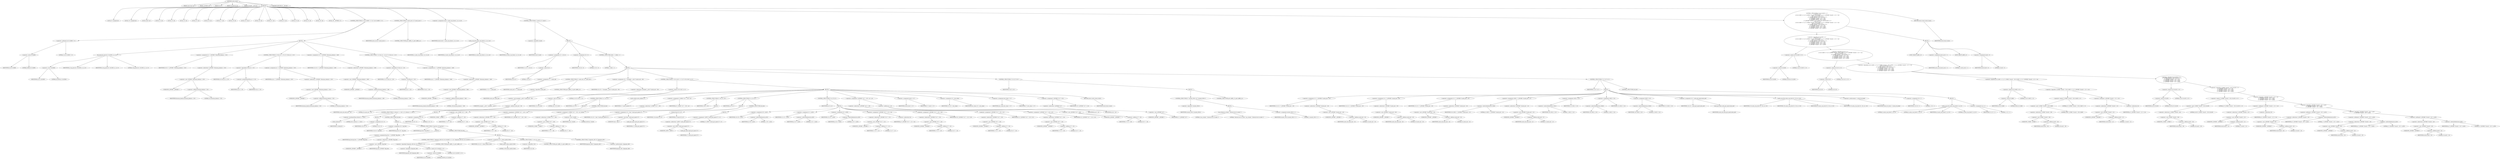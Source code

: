 digraph cache_insert {  
"1000119" [label = "(METHOD,cache_insert)" ]
"1000120" [label = "(PARAM,const char *a1)" ]
"1000121" [label = "(PARAM,_DWORD *a2)" ]
"1000122" [label = "(PARAM,int a3)" ]
"1000123" [label = "(PARAM,unsigned int a4)" ]
"1000124" [label = "(PARAM,unsigned __int16 a5)" ]
"1000125" [label = "(BLOCK,,)" ]
"1000126" [label = "(LOCAL,v9: unsigned int)" ]
"1000127" [label = "(LOCAL,v10: unsigned int)" ]
"1000128" [label = "(LOCAL,result: int)" ]
"1000129" [label = "(LOCAL,v12: int)" ]
"1000130" [label = "(LOCAL,v13: int)" ]
"1000131" [label = "(LOCAL,v14: int)" ]
"1000132" [label = "(LOCAL,v15: int)" ]
"1000133" [label = "(LOCAL,v16: int)" ]
"1000134" [label = "(LOCAL,v17: int)" ]
"1000135" [label = "(LOCAL,v18: int)" ]
"1000136" [label = "(LOCAL,v19: char *)" ]
"1000137" [label = "(LOCAL,v20: int)" ]
"1000138" [label = "(LOCAL,v21: int)" ]
"1000139" [label = "(LOCAL,v22: int)" ]
"1000140" [label = "(LOCAL,v23: int)" ]
"1000141" [label = "(LOCAL,v24: int)" ]
"1000142" [label = "(LOCAL,v25: int)" ]
"1000143" [label = "(LOCAL,v26: _DWORD [ 4 ])" ]
"1000144" [label = "(CONTROL_STRUCTURE,if ( (a5 & 0x980) != 0 ),if ( (a5 & 0x980) != 0 ))" ]
"1000145" [label = "(<operator>.notEquals,(a5 & 0x980) != 0)" ]
"1000146" [label = "(<operator>.and,a5 & 0x980)" ]
"1000147" [label = "(IDENTIFIER,a5,a5 & 0x980)" ]
"1000148" [label = "(LITERAL,0x980,a5 & 0x980)" ]
"1000149" [label = "(LITERAL,0,(a5 & 0x980) != 0)" ]
"1000150" [label = "(BLOCK,,)" ]
"1000151" [label = "(log_query,log_query(a5 | 0x10000, a1, a2, 0))" ]
"1000152" [label = "(<operator>.or,a5 | 0x10000)" ]
"1000153" [label = "(IDENTIFIER,a5,a5 | 0x10000)" ]
"1000154" [label = "(LITERAL,0x10000,a5 | 0x10000)" ]
"1000155" [label = "(IDENTIFIER,a1,log_query(a5 | 0x10000, a1, a2, 0))" ]
"1000156" [label = "(IDENTIFIER,a2,log_query(a5 | 0x10000, a1, a2, 0))" ]
"1000157" [label = "(LITERAL,0,log_query(a5 | 0x10000, a1, a2, 0))" ]
"1000158" [label = "(<operator>.assignment,v9 = *(_DWORD *)(dnsmasq_daemon + 252))" ]
"1000159" [label = "(IDENTIFIER,v9,v9 = *(_DWORD *)(dnsmasq_daemon + 252))" ]
"1000160" [label = "(<operator>.indirection,*(_DWORD *)(dnsmasq_daemon + 252))" ]
"1000161" [label = "(<operator>.cast,(_DWORD *)(dnsmasq_daemon + 252))" ]
"1000162" [label = "(UNKNOWN,_DWORD *,_DWORD *)" ]
"1000163" [label = "(<operator>.addition,dnsmasq_daemon + 252)" ]
"1000164" [label = "(IDENTIFIER,dnsmasq_daemon,dnsmasq_daemon + 252)" ]
"1000165" [label = "(LITERAL,252,dnsmasq_daemon + 252)" ]
"1000166" [label = "(CONTROL_STRUCTURE,if ( v9 && a4 >= v9 ),if ( v9 && a4 >= v9 ))" ]
"1000167" [label = "(<operator>.logicalAnd,v9 && a4 >= v9)" ]
"1000168" [label = "(IDENTIFIER,v9,v9 && a4 >= v9)" ]
"1000169" [label = "(<operator>.greaterEqualsThan,a4 >= v9)" ]
"1000170" [label = "(IDENTIFIER,a4,a4 >= v9)" ]
"1000171" [label = "(IDENTIFIER,v9,a4 >= v9)" ]
"1000172" [label = "(<operator>.assignment,a4 = *(_DWORD *)(dnsmasq_daemon + 252))" ]
"1000173" [label = "(IDENTIFIER,a4,a4 = *(_DWORD *)(dnsmasq_daemon + 252))" ]
"1000174" [label = "(<operator>.indirection,*(_DWORD *)(dnsmasq_daemon + 252))" ]
"1000175" [label = "(<operator>.cast,(_DWORD *)(dnsmasq_daemon + 252))" ]
"1000176" [label = "(UNKNOWN,_DWORD *,_DWORD *)" ]
"1000177" [label = "(<operator>.addition,dnsmasq_daemon + 252)" ]
"1000178" [label = "(IDENTIFIER,dnsmasq_daemon,dnsmasq_daemon + 252)" ]
"1000179" [label = "(LITERAL,252,dnsmasq_daemon + 252)" ]
"1000180" [label = "(<operator>.assignment,v10 = *(_DWORD *)(dnsmasq_daemon + 248))" ]
"1000181" [label = "(IDENTIFIER,v10,v10 = *(_DWORD *)(dnsmasq_daemon + 248))" ]
"1000182" [label = "(<operator>.indirection,*(_DWORD *)(dnsmasq_daemon + 248))" ]
"1000183" [label = "(<operator>.cast,(_DWORD *)(dnsmasq_daemon + 248))" ]
"1000184" [label = "(UNKNOWN,_DWORD *,_DWORD *)" ]
"1000185" [label = "(<operator>.addition,dnsmasq_daemon + 248)" ]
"1000186" [label = "(IDENTIFIER,dnsmasq_daemon,dnsmasq_daemon + 248)" ]
"1000187" [label = "(LITERAL,248,dnsmasq_daemon + 248)" ]
"1000188" [label = "(CONTROL_STRUCTURE,if ( v10 && a4 < v10 ),if ( v10 && a4 < v10 ))" ]
"1000189" [label = "(<operator>.logicalAnd,v10 && a4 < v10)" ]
"1000190" [label = "(IDENTIFIER,v10,v10 && a4 < v10)" ]
"1000191" [label = "(<operator>.lessThan,a4 < v10)" ]
"1000192" [label = "(IDENTIFIER,a4,a4 < v10)" ]
"1000193" [label = "(IDENTIFIER,v10,a4 < v10)" ]
"1000194" [label = "(<operator>.assignment,a4 = *(_DWORD *)(dnsmasq_daemon + 248))" ]
"1000195" [label = "(IDENTIFIER,a4,a4 = *(_DWORD *)(dnsmasq_daemon + 248))" ]
"1000196" [label = "(<operator>.indirection,*(_DWORD *)(dnsmasq_daemon + 248))" ]
"1000197" [label = "(<operator>.cast,(_DWORD *)(dnsmasq_daemon + 248))" ]
"1000198" [label = "(UNKNOWN,_DWORD *,_DWORD *)" ]
"1000199" [label = "(<operator>.addition,dnsmasq_daemon + 248)" ]
"1000200" [label = "(IDENTIFIER,dnsmasq_daemon,dnsmasq_daemon + 248)" ]
"1000201" [label = "(LITERAL,248,dnsmasq_daemon + 248)" ]
"1000202" [label = "(CONTROL_STRUCTURE,if ( insert_error ),if ( insert_error ))" ]
"1000203" [label = "(IDENTIFIER,insert_error,if ( insert_error ))" ]
"1000204" [label = "(CONTROL_STRUCTURE,goto LABEL_51;,goto LABEL_51;)" ]
"1000205" [label = "(<operator>.assignment,result = cache_scan_free(a1, a2, a3, a5))" ]
"1000206" [label = "(IDENTIFIER,result,result = cache_scan_free(a1, a2, a3, a5))" ]
"1000207" [label = "(cache_scan_free,cache_scan_free(a1, a2, a3, a5))" ]
"1000208" [label = "(IDENTIFIER,a1,cache_scan_free(a1, a2, a3, a5))" ]
"1000209" [label = "(IDENTIFIER,a2,cache_scan_free(a1, a2, a3, a5))" ]
"1000210" [label = "(IDENTIFIER,a3,cache_scan_free(a1, a2, a3, a5))" ]
"1000211" [label = "(IDENTIFIER,a5,cache_scan_free(a1, a2, a3, a5))" ]
"1000212" [label = "(CONTROL_STRUCTURE,if ( !result ),if ( !result ))" ]
"1000213" [label = "(<operator>.logicalNot,!result)" ]
"1000214" [label = "(IDENTIFIER,result,!result)" ]
"1000215" [label = "(BLOCK,,)" ]
"1000216" [label = "(<operator>.assignment,v12 = a5 & 4)" ]
"1000217" [label = "(IDENTIFIER,v12,v12 = a5 & 4)" ]
"1000218" [label = "(<operator>.and,a5 & 4)" ]
"1000219" [label = "(IDENTIFIER,a5,a5 & 4)" ]
"1000220" [label = "(LITERAL,4,a5 & 4)" ]
"1000221" [label = "(<operator>.assignment,v24 = 0)" ]
"1000222" [label = "(IDENTIFIER,v24,v24 = 0)" ]
"1000223" [label = "(LITERAL,0,v24 = 0)" ]
"1000224" [label = "(CONTROL_STRUCTURE,while ( 1 ),while ( 1 ))" ]
"1000225" [label = "(LITERAL,1,while ( 1 ))" ]
"1000226" [label = "(BLOCK,,)" ]
"1000227" [label = "(<operator>.assignment,v17 = cache_tail)" ]
"1000228" [label = "(IDENTIFIER,v17,v17 = cache_tail)" ]
"1000229" [label = "(IDENTIFIER,cache_tail,v17 = cache_tail)" ]
"1000230" [label = "(CONTROL_STRUCTURE,if ( !cache_tail ),if ( !cache_tail ))" ]
"1000231" [label = "(<operator>.logicalNot,!cache_tail)" ]
"1000232" [label = "(IDENTIFIER,cache_tail,!cache_tail)" ]
"1000233" [label = "(CONTROL_STRUCTURE,goto LABEL_22;,goto LABEL_22;)" ]
"1000234" [label = "(<operator>.assignment,v25 = *(unsigned __int16 *)(cache_tail + 36))" ]
"1000235" [label = "(IDENTIFIER,v25,v25 = *(unsigned __int16 *)(cache_tail + 36))" ]
"1000236" [label = "(<operator>.indirection,*(unsigned __int16 *)(cache_tail + 36))" ]
"1000237" [label = "(<operator>.cast,(unsigned __int16 *)(cache_tail + 36))" ]
"1000238" [label = "(UNKNOWN,unsigned __int16 *,unsigned __int16 *)" ]
"1000239" [label = "(<operator>.addition,cache_tail + 36)" ]
"1000240" [label = "(IDENTIFIER,cache_tail,cache_tail + 36)" ]
"1000241" [label = "(LITERAL,36,cache_tail + 36)" ]
"1000242" [label = "(CONTROL_STRUCTURE,if ( (v25 & 0xC) == 0 ),if ( (v25 & 0xC) == 0 ))" ]
"1000243" [label = "(<operator>.equals,(v25 & 0xC) == 0)" ]
"1000244" [label = "(<operator>.and,v25 & 0xC)" ]
"1000245" [label = "(IDENTIFIER,v25,v25 & 0xC)" ]
"1000246" [label = "(LITERAL,0xC,v25 & 0xC)" ]
"1000247" [label = "(LITERAL,0,(v25 & 0xC) == 0)" ]
"1000248" [label = "(BLOCK,,)" ]
"1000249" [label = "(CONTROL_STRUCTURE,if ( a1 ),if ( a1 ))" ]
"1000250" [label = "(IDENTIFIER,a1,if ( a1 ))" ]
"1000251" [label = "(BLOCK,,)" ]
"1000252" [label = "(CONTROL_STRUCTURE,if ( strlen(a1) <= 0x31 ),if ( strlen(a1) <= 0x31 ))" ]
"1000253" [label = "(<operator>.lessEqualsThan,strlen(a1) <= 0x31)" ]
"1000254" [label = "(strlen,strlen(a1))" ]
"1000255" [label = "(IDENTIFIER,a1,strlen(a1))" ]
"1000256" [label = "(LITERAL,0x31,strlen(a1) <= 0x31)" ]
"1000257" [label = "(BLOCK,,)" ]
"1000258" [label = "(<operator>.assignment,v18 = 0)" ]
"1000259" [label = "(IDENTIFIER,v18,v18 = 0)" ]
"1000260" [label = "(LITERAL,0,v18 = 0)" ]
"1000261" [label = "(CONTROL_STRUCTURE,else,else)" ]
"1000262" [label = "(BLOCK,,)" ]
"1000263" [label = "(<operator>.assignment,v18 = big_free)" ]
"1000264" [label = "(IDENTIFIER,v18,v18 = big_free)" ]
"1000265" [label = "(IDENTIFIER,big_free,v18 = big_free)" ]
"1000266" [label = "(CONTROL_STRUCTURE,if ( big_free ),if ( big_free ))" ]
"1000267" [label = "(IDENTIFIER,big_free,if ( big_free ))" ]
"1000268" [label = "(BLOCK,,)" ]
"1000269" [label = "(<operator>.assignment,big_free = *(_DWORD *)big_free)" ]
"1000270" [label = "(IDENTIFIER,big_free,big_free = *(_DWORD *)big_free)" ]
"1000271" [label = "(<operator>.indirection,*(_DWORD *)big_free)" ]
"1000272" [label = "(<operator>.cast,(_DWORD *)big_free)" ]
"1000273" [label = "(UNKNOWN,_DWORD *,_DWORD *)" ]
"1000274" [label = "(IDENTIFIER,big_free,(_DWORD *)big_free)" ]
"1000275" [label = "(CONTROL_STRUCTURE,else,else)" ]
"1000276" [label = "(BLOCK,,)" ]
"1000277" [label = "(CONTROL_STRUCTURE,if ( !bignames_left && (a5 & 0x5000) == 0 ),if ( !bignames_left && (a5 & 0x5000) == 0 ))" ]
"1000278" [label = "(<operator>.logicalAnd,!bignames_left && (a5 & 0x5000) == 0)" ]
"1000279" [label = "(<operator>.logicalNot,!bignames_left)" ]
"1000280" [label = "(IDENTIFIER,bignames_left,!bignames_left)" ]
"1000281" [label = "(<operator>.equals,(a5 & 0x5000) == 0)" ]
"1000282" [label = "(<operator>.and,a5 & 0x5000)" ]
"1000283" [label = "(IDENTIFIER,a5,a5 & 0x5000)" ]
"1000284" [label = "(LITERAL,0x5000,a5 & 0x5000)" ]
"1000285" [label = "(LITERAL,0,(a5 & 0x5000) == 0)" ]
"1000286" [label = "(CONTROL_STRUCTURE,goto LABEL_22;,goto LABEL_22;)" ]
"1000287" [label = "(<operator>.assignment,v18 = whine_malloc(1028))" ]
"1000288" [label = "(IDENTIFIER,v18,v18 = whine_malloc(1028))" ]
"1000289" [label = "(whine_malloc,whine_malloc(1028))" ]
"1000290" [label = "(LITERAL,1028,whine_malloc(1028))" ]
"1000291" [label = "(CONTROL_STRUCTURE,if ( !v18 ),if ( !v18 ))" ]
"1000292" [label = "(<operator>.logicalNot,!v18)" ]
"1000293" [label = "(IDENTIFIER,v18,!v18)" ]
"1000294" [label = "(CONTROL_STRUCTURE,goto LABEL_22;,goto LABEL_22;)" ]
"1000295" [label = "(CONTROL_STRUCTURE,if ( bignames_left ),if ( bignames_left ))" ]
"1000296" [label = "(IDENTIFIER,bignames_left,if ( bignames_left ))" ]
"1000297" [label = "(<operator>.preDecrement,--bignames_left)" ]
"1000298" [label = "(IDENTIFIER,bignames_left,--bignames_left)" ]
"1000299" [label = "(CONTROL_STRUCTURE,else,else)" ]
"1000300" [label = "(BLOCK,,)" ]
"1000301" [label = "(<operator>.assignment,v18 = 0)" ]
"1000302" [label = "(IDENTIFIER,v18,v18 = 0)" ]
"1000303" [label = "(LITERAL,0,v18 = 0)" ]
"1000304" [label = "(cache_unlink,cache_unlink(v17))" ]
"1000305" [label = "(IDENTIFIER,v17,cache_unlink(v17))" ]
"1000306" [label = "(<operator>.assignment,*(_WORD *)(v17 + 36) = a5)" ]
"1000307" [label = "(<operator>.indirection,*(_WORD *)(v17 + 36))" ]
"1000308" [label = "(<operator>.cast,(_WORD *)(v17 + 36))" ]
"1000309" [label = "(UNKNOWN,_WORD *,_WORD *)" ]
"1000310" [label = "(<operator>.addition,v17 + 36)" ]
"1000311" [label = "(IDENTIFIER,v17,v17 + 36)" ]
"1000312" [label = "(LITERAL,36,v17 + 36)" ]
"1000313" [label = "(IDENTIFIER,a5,*(_WORD *)(v17 + 36) = a5)" ]
"1000314" [label = "(CONTROL_STRUCTURE,if ( v18 ),if ( v18 ))" ]
"1000315" [label = "(IDENTIFIER,v18,if ( v18 ))" ]
"1000316" [label = "(BLOCK,,)" ]
"1000317" [label = "(<operator>.assignment,*(_DWORD *)(v17 + 40) = v18)" ]
"1000318" [label = "(<operator>.indirection,*(_DWORD *)(v17 + 40))" ]
"1000319" [label = "(<operator>.cast,(_DWORD *)(v17 + 40))" ]
"1000320" [label = "(UNKNOWN,_DWORD *,_DWORD *)" ]
"1000321" [label = "(<operator>.addition,v17 + 40)" ]
"1000322" [label = "(IDENTIFIER,v17,v17 + 40)" ]
"1000323" [label = "(LITERAL,40,v17 + 40)" ]
"1000324" [label = "(IDENTIFIER,v18,*(_DWORD *)(v17 + 40) = v18)" ]
"1000325" [label = "(<operator>.assignment,*(_WORD *)(v17 + 36) = a5 | 0x200)" ]
"1000326" [label = "(<operator>.indirection,*(_WORD *)(v17 + 36))" ]
"1000327" [label = "(<operator>.cast,(_WORD *)(v17 + 36))" ]
"1000328" [label = "(UNKNOWN,_WORD *,_WORD *)" ]
"1000329" [label = "(<operator>.addition,v17 + 36)" ]
"1000330" [label = "(IDENTIFIER,v17,v17 + 36)" ]
"1000331" [label = "(LITERAL,36,v17 + 36)" ]
"1000332" [label = "(<operator>.or,a5 | 0x200)" ]
"1000333" [label = "(IDENTIFIER,a5,a5 | 0x200)" ]
"1000334" [label = "(LITERAL,0x200,a5 | 0x200)" ]
"1000335" [label = "(CONTROL_STRUCTURE,if ( a1 ),if ( a1 ))" ]
"1000336" [label = "(IDENTIFIER,a1,if ( a1 ))" ]
"1000337" [label = "(BLOCK,,)" ]
"1000338" [label = "(<operator>.assignment,v19 = (char *)cache_get_name(v17))" ]
"1000339" [label = "(IDENTIFIER,v19,v19 = (char *)cache_get_name(v17))" ]
"1000340" [label = "(<operator>.cast,(char *)cache_get_name(v17))" ]
"1000341" [label = "(UNKNOWN,char *,char *)" ]
"1000342" [label = "(cache_get_name,cache_get_name(v17))" ]
"1000343" [label = "(IDENTIFIER,v17,cache_get_name(v17))" ]
"1000344" [label = "(strcpy,strcpy(v19, a1))" ]
"1000345" [label = "(IDENTIFIER,v19,strcpy(v19, a1))" ]
"1000346" [label = "(IDENTIFIER,a1,strcpy(v19, a1))" ]
"1000347" [label = "(CONTROL_STRUCTURE,else,else)" ]
"1000348" [label = "(BLOCK,,)" ]
"1000349" [label = "(<operator>.assignment,*(_BYTE *)cache_get_name(v17) = 0)" ]
"1000350" [label = "(<operator>.indirection,*(_BYTE *)cache_get_name(v17))" ]
"1000351" [label = "(<operator>.cast,(_BYTE *)cache_get_name(v17))" ]
"1000352" [label = "(UNKNOWN,_BYTE *,_BYTE *)" ]
"1000353" [label = "(cache_get_name,cache_get_name(v17))" ]
"1000354" [label = "(IDENTIFIER,v17,cache_get_name(v17))" ]
"1000355" [label = "(LITERAL,0,*(_BYTE *)cache_get_name(v17) = 0)" ]
"1000356" [label = "(CONTROL_STRUCTURE,if ( a2 ),if ( a2 ))" ]
"1000357" [label = "(IDENTIFIER,a2,if ( a2 ))" ]
"1000358" [label = "(BLOCK,,)" ]
"1000359" [label = "(<operator>.assignment,v20 = a2[1])" ]
"1000360" [label = "(IDENTIFIER,v20,v20 = a2[1])" ]
"1000361" [label = "(<operator>.indirectIndexAccess,a2[1])" ]
"1000362" [label = "(IDENTIFIER,a2,v20 = a2[1])" ]
"1000363" [label = "(LITERAL,1,v20 = a2[1])" ]
"1000364" [label = "(<operator>.assignment,v21 = a2[2])" ]
"1000365" [label = "(IDENTIFIER,v21,v21 = a2[2])" ]
"1000366" [label = "(<operator>.indirectIndexAccess,a2[2])" ]
"1000367" [label = "(IDENTIFIER,a2,v21 = a2[2])" ]
"1000368" [label = "(LITERAL,2,v21 = a2[2])" ]
"1000369" [label = "(<operator>.assignment,v22 = a2[3])" ]
"1000370" [label = "(IDENTIFIER,v22,v22 = a2[3])" ]
"1000371" [label = "(<operator>.indirectIndexAccess,a2[3])" ]
"1000372" [label = "(IDENTIFIER,a2,v22 = a2[3])" ]
"1000373" [label = "(LITERAL,3,v22 = a2[3])" ]
"1000374" [label = "(<operator>.assignment,*(_DWORD *)(v17 + 12) = *a2)" ]
"1000375" [label = "(<operator>.indirection,*(_DWORD *)(v17 + 12))" ]
"1000376" [label = "(<operator>.cast,(_DWORD *)(v17 + 12))" ]
"1000377" [label = "(UNKNOWN,_DWORD *,_DWORD *)" ]
"1000378" [label = "(<operator>.addition,v17 + 12)" ]
"1000379" [label = "(IDENTIFIER,v17,v17 + 12)" ]
"1000380" [label = "(LITERAL,12,v17 + 12)" ]
"1000381" [label = "(<operator>.indirection,*a2)" ]
"1000382" [label = "(IDENTIFIER,a2,*(_DWORD *)(v17 + 12) = *a2)" ]
"1000383" [label = "(<operator>.assignment,*(_DWORD *)(v17 + 16) = v20)" ]
"1000384" [label = "(<operator>.indirection,*(_DWORD *)(v17 + 16))" ]
"1000385" [label = "(<operator>.cast,(_DWORD *)(v17 + 16))" ]
"1000386" [label = "(UNKNOWN,_DWORD *,_DWORD *)" ]
"1000387" [label = "(<operator>.addition,v17 + 16)" ]
"1000388" [label = "(IDENTIFIER,v17,v17 + 16)" ]
"1000389" [label = "(LITERAL,16,v17 + 16)" ]
"1000390" [label = "(IDENTIFIER,v20,*(_DWORD *)(v17 + 16) = v20)" ]
"1000391" [label = "(<operator>.assignment,*(_DWORD *)(v17 + 20) = v21)" ]
"1000392" [label = "(<operator>.indirection,*(_DWORD *)(v17 + 20))" ]
"1000393" [label = "(<operator>.cast,(_DWORD *)(v17 + 20))" ]
"1000394" [label = "(UNKNOWN,_DWORD *,_DWORD *)" ]
"1000395" [label = "(<operator>.addition,v17 + 20)" ]
"1000396" [label = "(IDENTIFIER,v17,v17 + 20)" ]
"1000397" [label = "(LITERAL,20,v17 + 20)" ]
"1000398" [label = "(IDENTIFIER,v21,*(_DWORD *)(v17 + 20) = v21)" ]
"1000399" [label = "(<operator>.assignment,*(_DWORD *)(v17 + 24) = v22)" ]
"1000400" [label = "(<operator>.indirection,*(_DWORD *)(v17 + 24))" ]
"1000401" [label = "(<operator>.cast,(_DWORD *)(v17 + 24))" ]
"1000402" [label = "(UNKNOWN,_DWORD *,_DWORD *)" ]
"1000403" [label = "(<operator>.addition,v17 + 24)" ]
"1000404" [label = "(IDENTIFIER,v17,v17 + 24)" ]
"1000405" [label = "(LITERAL,24,v17 + 24)" ]
"1000406" [label = "(IDENTIFIER,v22,*(_DWORD *)(v17 + 24) = v22)" ]
"1000407" [label = "(<operator>.assignment,*(_DWORD *)(v17 + 28) = a4 + a3)" ]
"1000408" [label = "(<operator>.indirection,*(_DWORD *)(v17 + 28))" ]
"1000409" [label = "(<operator>.cast,(_DWORD *)(v17 + 28))" ]
"1000410" [label = "(UNKNOWN,_DWORD *,_DWORD *)" ]
"1000411" [label = "(<operator>.addition,v17 + 28)" ]
"1000412" [label = "(IDENTIFIER,v17,v17 + 28)" ]
"1000413" [label = "(LITERAL,28,v17 + 28)" ]
"1000414" [label = "(<operator>.addition,a4 + a3)" ]
"1000415" [label = "(IDENTIFIER,a4,a4 + a3)" ]
"1000416" [label = "(IDENTIFIER,a3,a4 + a3)" ]
"1000417" [label = "(<operator>.assignment,result = v17)" ]
"1000418" [label = "(IDENTIFIER,result,result = v17)" ]
"1000419" [label = "(IDENTIFIER,v17,result = v17)" ]
"1000420" [label = "(<operator>.assignment,v23 = new_chain)" ]
"1000421" [label = "(IDENTIFIER,v23,v23 = new_chain)" ]
"1000422" [label = "(IDENTIFIER,new_chain,v23 = new_chain)" ]
"1000423" [label = "(<operator>.assignment,new_chain = v17)" ]
"1000424" [label = "(IDENTIFIER,new_chain,new_chain = v17)" ]
"1000425" [label = "(IDENTIFIER,v17,new_chain = v17)" ]
"1000426" [label = "(<operator>.assignment,*(_DWORD *)v17 = v23)" ]
"1000427" [label = "(<operator>.indirection,*(_DWORD *)v17)" ]
"1000428" [label = "(<operator>.cast,(_DWORD *)v17)" ]
"1000429" [label = "(UNKNOWN,_DWORD *,_DWORD *)" ]
"1000430" [label = "(IDENTIFIER,v17,(_DWORD *)v17)" ]
"1000431" [label = "(IDENTIFIER,v23,*(_DWORD *)v17 = v23)" ]
"1000432" [label = "(RETURN,return result;,return result;)" ]
"1000433" [label = "(IDENTIFIER,result,return result;)" ]
"1000434" [label = "(CONTROL_STRUCTURE,if ( v24 ),if ( v24 ))" ]
"1000435" [label = "(IDENTIFIER,v24,if ( v24 ))" ]
"1000436" [label = "(BLOCK,,)" ]
"1000437" [label = "(CONTROL_STRUCTURE,if ( !warned_10914 ),if ( !warned_10914 ))" ]
"1000438" [label = "(<operator>.logicalNot,!warned_10914)" ]
"1000439" [label = "(IDENTIFIER,warned_10914,!warned_10914)" ]
"1000440" [label = "(BLOCK,,)" ]
"1000441" [label = "(my_syslog,my_syslog(3, \"Internal error in cache.\"))" ]
"1000442" [label = "(LITERAL,3,my_syslog(3, \"Internal error in cache.\"))" ]
"1000443" [label = "(LITERAL,\"Internal error in cache.\",my_syslog(3, \"Internal error in cache.\"))" ]
"1000444" [label = "(<operator>.assignment,warned_10914 = 1)" ]
"1000445" [label = "(IDENTIFIER,warned_10914,warned_10914 = 1)" ]
"1000446" [label = "(LITERAL,1,warned_10914 = 1)" ]
"1000447" [label = "(CONTROL_STRUCTURE,goto LABEL_22;,goto LABEL_22;)" ]
"1000448" [label = "(CONTROL_STRUCTURE,if ( v12 ),if ( v12 ))" ]
"1000449" [label = "(IDENTIFIER,v12,if ( v12 ))" ]
"1000450" [label = "(BLOCK,,)" ]
"1000451" [label = "(<operator>.assignment,v13 = *(_DWORD *)(cache_tail + 16))" ]
"1000452" [label = "(IDENTIFIER,v13,v13 = *(_DWORD *)(cache_tail + 16))" ]
"1000453" [label = "(<operator>.indirection,*(_DWORD *)(cache_tail + 16))" ]
"1000454" [label = "(<operator>.cast,(_DWORD *)(cache_tail + 16))" ]
"1000455" [label = "(UNKNOWN,_DWORD *,_DWORD *)" ]
"1000456" [label = "(<operator>.addition,cache_tail + 16)" ]
"1000457" [label = "(IDENTIFIER,cache_tail,cache_tail + 16)" ]
"1000458" [label = "(LITERAL,16,cache_tail + 16)" ]
"1000459" [label = "(<operator>.assignment,v14 = *(_DWORD *)(cache_tail + 20))" ]
"1000460" [label = "(IDENTIFIER,v14,v14 = *(_DWORD *)(cache_tail + 20))" ]
"1000461" [label = "(<operator>.indirection,*(_DWORD *)(cache_tail + 20))" ]
"1000462" [label = "(<operator>.cast,(_DWORD *)(cache_tail + 20))" ]
"1000463" [label = "(UNKNOWN,_DWORD *,_DWORD *)" ]
"1000464" [label = "(<operator>.addition,cache_tail + 20)" ]
"1000465" [label = "(IDENTIFIER,cache_tail,cache_tail + 20)" ]
"1000466" [label = "(LITERAL,20,cache_tail + 20)" ]
"1000467" [label = "(<operator>.assignment,v15 = *(_DWORD *)(cache_tail + 24))" ]
"1000468" [label = "(IDENTIFIER,v15,v15 = *(_DWORD *)(cache_tail + 24))" ]
"1000469" [label = "(<operator>.indirection,*(_DWORD *)(cache_tail + 24))" ]
"1000470" [label = "(<operator>.cast,(_DWORD *)(cache_tail + 24))" ]
"1000471" [label = "(UNKNOWN,_DWORD *,_DWORD *)" ]
"1000472" [label = "(<operator>.addition,cache_tail + 24)" ]
"1000473" [label = "(IDENTIFIER,cache_tail,cache_tail + 24)" ]
"1000474" [label = "(LITERAL,24,cache_tail + 24)" ]
"1000475" [label = "(<operator>.assignment,v26[0] = *(_DWORD *)(cache_tail + 12))" ]
"1000476" [label = "(<operator>.indirectIndexAccess,v26[0])" ]
"1000477" [label = "(IDENTIFIER,v26,v26[0] = *(_DWORD *)(cache_tail + 12))" ]
"1000478" [label = "(LITERAL,0,v26[0] = *(_DWORD *)(cache_tail + 12))" ]
"1000479" [label = "(<operator>.indirection,*(_DWORD *)(cache_tail + 12))" ]
"1000480" [label = "(<operator>.cast,(_DWORD *)(cache_tail + 12))" ]
"1000481" [label = "(UNKNOWN,_DWORD *,_DWORD *)" ]
"1000482" [label = "(<operator>.addition,cache_tail + 12)" ]
"1000483" [label = "(IDENTIFIER,cache_tail,cache_tail + 12)" ]
"1000484" [label = "(LITERAL,12,cache_tail + 12)" ]
"1000485" [label = "(<operator>.assignment,v26[1] = v13)" ]
"1000486" [label = "(<operator>.indirectIndexAccess,v26[1])" ]
"1000487" [label = "(IDENTIFIER,v26,v26[1] = v13)" ]
"1000488" [label = "(LITERAL,1,v26[1] = v13)" ]
"1000489" [label = "(IDENTIFIER,v13,v26[1] = v13)" ]
"1000490" [label = "(<operator>.assignment,v26[2] = v14)" ]
"1000491" [label = "(<operator>.indirectIndexAccess,v26[2])" ]
"1000492" [label = "(IDENTIFIER,v26,v26[2] = v14)" ]
"1000493" [label = "(LITERAL,2,v26[2] = v14)" ]
"1000494" [label = "(IDENTIFIER,v14,v26[2] = v14)" ]
"1000495" [label = "(<operator>.assignment,v26[3] = v15)" ]
"1000496" [label = "(<operator>.indirectIndexAccess,v26[3])" ]
"1000497" [label = "(IDENTIFIER,v26,v26[3] = v15)" ]
"1000498" [label = "(LITERAL,3,v26[3] = v15)" ]
"1000499" [label = "(IDENTIFIER,v15,v26[3] = v15)" ]
"1000500" [label = "(<operator>.assignment,v16 = cache_get_name(cache_tail))" ]
"1000501" [label = "(IDENTIFIER,v16,v16 = cache_get_name(cache_tail))" ]
"1000502" [label = "(cache_get_name,cache_get_name(cache_tail))" ]
"1000503" [label = "(IDENTIFIER,cache_tail,cache_get_name(cache_tail))" ]
"1000504" [label = "(cache_scan_free,cache_scan_free(v16, v26, a3, v25))" ]
"1000505" [label = "(IDENTIFIER,v16,cache_scan_free(v16, v26, a3, v25))" ]
"1000506" [label = "(IDENTIFIER,v26,cache_scan_free(v16, v26, a3, v25))" ]
"1000507" [label = "(IDENTIFIER,a3,cache_scan_free(v16, v26, a3, v25))" ]
"1000508" [label = "(IDENTIFIER,v25,cache_scan_free(v16, v26, a3, v25))" ]
"1000509" [label = "(<operator>.preIncrement,++cache_live_freed)" ]
"1000510" [label = "(IDENTIFIER,cache_live_freed,++cache_live_freed)" ]
"1000511" [label = "(<operator>.assignment,v24 = 1)" ]
"1000512" [label = "(IDENTIFIER,v24,v24 = 1)" ]
"1000513" [label = "(LITERAL,1,v24 = 1)" ]
"1000514" [label = "(CONTROL_STRUCTURE,else,else)" ]
"1000515" [label = "(BLOCK,,)" ]
"1000516" [label = "(cache_scan_free,cache_scan_free(0, 0, a3, 0))" ]
"1000517" [label = "(LITERAL,0,cache_scan_free(0, 0, a3, 0))" ]
"1000518" [label = "(LITERAL,0,cache_scan_free(0, 0, a3, 0))" ]
"1000519" [label = "(IDENTIFIER,a3,cache_scan_free(0, 0, a3, 0))" ]
"1000520" [label = "(LITERAL,0,cache_scan_free(0, 0, a3, 0))" ]
"1000521" [label = "(<operator>.assignment,v12 = 1)" ]
"1000522" [label = "(IDENTIFIER,v12,v12 = 1)" ]
"1000523" [label = "(LITERAL,1,v12 = 1)" ]
"1000524" [label = "(CONTROL_STRUCTURE,if ( (a5 & 0x180) == 0\n    || (a5 & 8) == 0\n    || ((a5 & 0x80) == 0 || (*(_WORD *)(result + 36) & 0x80) == 0 || *(_DWORD *)(result + 12) != *a2)\n    && ((a5 & 0x100) == 0\n     || (*(_WORD *)(result + 36) & 0x100) == 0\n     || *(_DWORD *)(result + 12) != *a2\n     || *(_DWORD *)(result + 16) != a2[1]\n     || *(_DWORD *)(result + 20) != a2[2]\n     || *(_DWORD *)(result + 24) != a2[3]) ),if ( (a5 & 0x180) == 0\n    || (a5 & 8) == 0\n    || ((a5 & 0x80) == 0 || (*(_WORD *)(result + 36) & 0x80) == 0 || *(_DWORD *)(result + 12) != *a2)\n    && ((a5 & 0x100) == 0\n     || (*(_WORD *)(result + 36) & 0x100) == 0\n     || *(_DWORD *)(result + 12) != *a2\n     || *(_DWORD *)(result + 16) != a2[1]\n     || *(_DWORD *)(result + 20) != a2[2]\n     || *(_DWORD *)(result + 24) != a2[3]) ))" ]
"1000525" [label = "(<operator>.logicalOr,(a5 & 0x180) == 0\n    || (a5 & 8) == 0\n    || ((a5 & 0x80) == 0 || (*(_WORD *)(result + 36) & 0x80) == 0 || *(_DWORD *)(result + 12) != *a2)\n    && ((a5 & 0x100) == 0\n     || (*(_WORD *)(result + 36) & 0x100) == 0\n     || *(_DWORD *)(result + 12) != *a2\n     || *(_DWORD *)(result + 16) != a2[1]\n     || *(_DWORD *)(result + 20) != a2[2]\n     || *(_DWORD *)(result + 24) != a2[3]))" ]
"1000526" [label = "(<operator>.equals,(a5 & 0x180) == 0)" ]
"1000527" [label = "(<operator>.and,a5 & 0x180)" ]
"1000528" [label = "(IDENTIFIER,a5,a5 & 0x180)" ]
"1000529" [label = "(LITERAL,0x180,a5 & 0x180)" ]
"1000530" [label = "(LITERAL,0,(a5 & 0x180) == 0)" ]
"1000531" [label = "(<operator>.logicalOr,(a5 & 8) == 0\n    || ((a5 & 0x80) == 0 || (*(_WORD *)(result + 36) & 0x80) == 0 || *(_DWORD *)(result + 12) != *a2)\n    && ((a5 & 0x100) == 0\n     || (*(_WORD *)(result + 36) & 0x100) == 0\n     || *(_DWORD *)(result + 12) != *a2\n     || *(_DWORD *)(result + 16) != a2[1]\n     || *(_DWORD *)(result + 20) != a2[2]\n     || *(_DWORD *)(result + 24) != a2[3]))" ]
"1000532" [label = "(<operator>.equals,(a5 & 8) == 0)" ]
"1000533" [label = "(<operator>.and,a5 & 8)" ]
"1000534" [label = "(IDENTIFIER,a5,a5 & 8)" ]
"1000535" [label = "(LITERAL,8,a5 & 8)" ]
"1000536" [label = "(LITERAL,0,(a5 & 8) == 0)" ]
"1000537" [label = "(<operator>.logicalAnd,((a5 & 0x80) == 0 || (*(_WORD *)(result + 36) & 0x80) == 0 || *(_DWORD *)(result + 12) != *a2)\n    && ((a5 & 0x100) == 0\n     || (*(_WORD *)(result + 36) & 0x100) == 0\n     || *(_DWORD *)(result + 12) != *a2\n     || *(_DWORD *)(result + 16) != a2[1]\n     || *(_DWORD *)(result + 20) != a2[2]\n     || *(_DWORD *)(result + 24) != a2[3]))" ]
"1000538" [label = "(<operator>.logicalOr,(a5 & 0x80) == 0 || (*(_WORD *)(result + 36) & 0x80) == 0 || *(_DWORD *)(result + 12) != *a2)" ]
"1000539" [label = "(<operator>.equals,(a5 & 0x80) == 0)" ]
"1000540" [label = "(<operator>.and,a5 & 0x80)" ]
"1000541" [label = "(IDENTIFIER,a5,a5 & 0x80)" ]
"1000542" [label = "(LITERAL,0x80,a5 & 0x80)" ]
"1000543" [label = "(LITERAL,0,(a5 & 0x80) == 0)" ]
"1000544" [label = "(<operator>.logicalOr,(*(_WORD *)(result + 36) & 0x80) == 0 || *(_DWORD *)(result + 12) != *a2)" ]
"1000545" [label = "(<operator>.equals,(*(_WORD *)(result + 36) & 0x80) == 0)" ]
"1000546" [label = "(<operator>.and,*(_WORD *)(result + 36) & 0x80)" ]
"1000547" [label = "(<operator>.indirection,*(_WORD *)(result + 36))" ]
"1000548" [label = "(<operator>.cast,(_WORD *)(result + 36))" ]
"1000549" [label = "(UNKNOWN,_WORD *,_WORD *)" ]
"1000550" [label = "(<operator>.addition,result + 36)" ]
"1000551" [label = "(IDENTIFIER,result,result + 36)" ]
"1000552" [label = "(LITERAL,36,result + 36)" ]
"1000553" [label = "(LITERAL,0x80,*(_WORD *)(result + 36) & 0x80)" ]
"1000554" [label = "(LITERAL,0,(*(_WORD *)(result + 36) & 0x80) == 0)" ]
"1000555" [label = "(<operator>.notEquals,*(_DWORD *)(result + 12) != *a2)" ]
"1000556" [label = "(<operator>.indirection,*(_DWORD *)(result + 12))" ]
"1000557" [label = "(<operator>.cast,(_DWORD *)(result + 12))" ]
"1000558" [label = "(UNKNOWN,_DWORD *,_DWORD *)" ]
"1000559" [label = "(<operator>.addition,result + 12)" ]
"1000560" [label = "(IDENTIFIER,result,result + 12)" ]
"1000561" [label = "(LITERAL,12,result + 12)" ]
"1000562" [label = "(<operator>.indirection,*a2)" ]
"1000563" [label = "(IDENTIFIER,a2,*(_DWORD *)(result + 12) != *a2)" ]
"1000564" [label = "(<operator>.logicalOr,(a5 & 0x100) == 0\n     || (*(_WORD *)(result + 36) & 0x100) == 0\n     || *(_DWORD *)(result + 12) != *a2\n     || *(_DWORD *)(result + 16) != a2[1]\n     || *(_DWORD *)(result + 20) != a2[2]\n     || *(_DWORD *)(result + 24) != a2[3])" ]
"1000565" [label = "(<operator>.equals,(a5 & 0x100) == 0)" ]
"1000566" [label = "(<operator>.and,a5 & 0x100)" ]
"1000567" [label = "(IDENTIFIER,a5,a5 & 0x100)" ]
"1000568" [label = "(LITERAL,0x100,a5 & 0x100)" ]
"1000569" [label = "(LITERAL,0,(a5 & 0x100) == 0)" ]
"1000570" [label = "(<operator>.logicalOr,(*(_WORD *)(result + 36) & 0x100) == 0\n     || *(_DWORD *)(result + 12) != *a2\n     || *(_DWORD *)(result + 16) != a2[1]\n     || *(_DWORD *)(result + 20) != a2[2]\n     || *(_DWORD *)(result + 24) != a2[3])" ]
"1000571" [label = "(<operator>.equals,(*(_WORD *)(result + 36) & 0x100) == 0)" ]
"1000572" [label = "(<operator>.and,*(_WORD *)(result + 36) & 0x100)" ]
"1000573" [label = "(<operator>.indirection,*(_WORD *)(result + 36))" ]
"1000574" [label = "(<operator>.cast,(_WORD *)(result + 36))" ]
"1000575" [label = "(UNKNOWN,_WORD *,_WORD *)" ]
"1000576" [label = "(<operator>.addition,result + 36)" ]
"1000577" [label = "(IDENTIFIER,result,result + 36)" ]
"1000578" [label = "(LITERAL,36,result + 36)" ]
"1000579" [label = "(LITERAL,0x100,*(_WORD *)(result + 36) & 0x100)" ]
"1000580" [label = "(LITERAL,0,(*(_WORD *)(result + 36) & 0x100) == 0)" ]
"1000581" [label = "(<operator>.logicalOr,*(_DWORD *)(result + 12) != *a2\n     || *(_DWORD *)(result + 16) != a2[1]\n     || *(_DWORD *)(result + 20) != a2[2]\n     || *(_DWORD *)(result + 24) != a2[3])" ]
"1000582" [label = "(<operator>.notEquals,*(_DWORD *)(result + 12) != *a2)" ]
"1000583" [label = "(<operator>.indirection,*(_DWORD *)(result + 12))" ]
"1000584" [label = "(<operator>.cast,(_DWORD *)(result + 12))" ]
"1000585" [label = "(UNKNOWN,_DWORD *,_DWORD *)" ]
"1000586" [label = "(<operator>.addition,result + 12)" ]
"1000587" [label = "(IDENTIFIER,result,result + 12)" ]
"1000588" [label = "(LITERAL,12,result + 12)" ]
"1000589" [label = "(<operator>.indirection,*a2)" ]
"1000590" [label = "(IDENTIFIER,a2,*(_DWORD *)(result + 12) != *a2)" ]
"1000591" [label = "(<operator>.logicalOr,*(_DWORD *)(result + 16) != a2[1]\n     || *(_DWORD *)(result + 20) != a2[2]\n     || *(_DWORD *)(result + 24) != a2[3])" ]
"1000592" [label = "(<operator>.notEquals,*(_DWORD *)(result + 16) != a2[1])" ]
"1000593" [label = "(<operator>.indirection,*(_DWORD *)(result + 16))" ]
"1000594" [label = "(<operator>.cast,(_DWORD *)(result + 16))" ]
"1000595" [label = "(UNKNOWN,_DWORD *,_DWORD *)" ]
"1000596" [label = "(<operator>.addition,result + 16)" ]
"1000597" [label = "(IDENTIFIER,result,result + 16)" ]
"1000598" [label = "(LITERAL,16,result + 16)" ]
"1000599" [label = "(<operator>.indirectIndexAccess,a2[1])" ]
"1000600" [label = "(IDENTIFIER,a2,*(_DWORD *)(result + 16) != a2[1])" ]
"1000601" [label = "(LITERAL,1,*(_DWORD *)(result + 16) != a2[1])" ]
"1000602" [label = "(<operator>.logicalOr,*(_DWORD *)(result + 20) != a2[2]\n     || *(_DWORD *)(result + 24) != a2[3])" ]
"1000603" [label = "(<operator>.notEquals,*(_DWORD *)(result + 20) != a2[2])" ]
"1000604" [label = "(<operator>.indirection,*(_DWORD *)(result + 20))" ]
"1000605" [label = "(<operator>.cast,(_DWORD *)(result + 20))" ]
"1000606" [label = "(UNKNOWN,_DWORD *,_DWORD *)" ]
"1000607" [label = "(<operator>.addition,result + 20)" ]
"1000608" [label = "(IDENTIFIER,result,result + 20)" ]
"1000609" [label = "(LITERAL,20,result + 20)" ]
"1000610" [label = "(<operator>.indirectIndexAccess,a2[2])" ]
"1000611" [label = "(IDENTIFIER,a2,*(_DWORD *)(result + 20) != a2[2])" ]
"1000612" [label = "(LITERAL,2,*(_DWORD *)(result + 20) != a2[2])" ]
"1000613" [label = "(<operator>.notEquals,*(_DWORD *)(result + 24) != a2[3])" ]
"1000614" [label = "(<operator>.indirection,*(_DWORD *)(result + 24))" ]
"1000615" [label = "(<operator>.cast,(_DWORD *)(result + 24))" ]
"1000616" [label = "(UNKNOWN,_DWORD *,_DWORD *)" ]
"1000617" [label = "(<operator>.addition,result + 24)" ]
"1000618" [label = "(IDENTIFIER,result,result + 24)" ]
"1000619" [label = "(LITERAL,24,result + 24)" ]
"1000620" [label = "(<operator>.indirectIndexAccess,a2[3])" ]
"1000621" [label = "(IDENTIFIER,a2,*(_DWORD *)(result + 24) != a2[3])" ]
"1000622" [label = "(LITERAL,3,*(_DWORD *)(result + 24) != a2[3])" ]
"1000623" [label = "(BLOCK,,)" ]
"1000624" [label = "(JUMP_TARGET,LABEL_22)" ]
"1000625" [label = "(<operator>.assignment,insert_error = 1)" ]
"1000626" [label = "(IDENTIFIER,insert_error,insert_error = 1)" ]
"1000627" [label = "(LITERAL,1,insert_error = 1)" ]
"1000628" [label = "(JUMP_TARGET,LABEL_51)" ]
"1000629" [label = "(<operator>.assignment,result = 0)" ]
"1000630" [label = "(IDENTIFIER,result,result = 0)" ]
"1000631" [label = "(LITERAL,0,result = 0)" ]
"1000632" [label = "(RETURN,return result;,return result;)" ]
"1000633" [label = "(IDENTIFIER,result,return result;)" ]
"1000634" [label = "(METHOD_RETURN,int __fastcall)" ]
  "1000119" -> "1000120" 
  "1000119" -> "1000121" 
  "1000119" -> "1000122" 
  "1000119" -> "1000123" 
  "1000119" -> "1000124" 
  "1000119" -> "1000125" 
  "1000119" -> "1000634" 
  "1000125" -> "1000126" 
  "1000125" -> "1000127" 
  "1000125" -> "1000128" 
  "1000125" -> "1000129" 
  "1000125" -> "1000130" 
  "1000125" -> "1000131" 
  "1000125" -> "1000132" 
  "1000125" -> "1000133" 
  "1000125" -> "1000134" 
  "1000125" -> "1000135" 
  "1000125" -> "1000136" 
  "1000125" -> "1000137" 
  "1000125" -> "1000138" 
  "1000125" -> "1000139" 
  "1000125" -> "1000140" 
  "1000125" -> "1000141" 
  "1000125" -> "1000142" 
  "1000125" -> "1000143" 
  "1000125" -> "1000144" 
  "1000125" -> "1000202" 
  "1000125" -> "1000205" 
  "1000125" -> "1000212" 
  "1000125" -> "1000524" 
  "1000125" -> "1000632" 
  "1000144" -> "1000145" 
  "1000144" -> "1000150" 
  "1000145" -> "1000146" 
  "1000145" -> "1000149" 
  "1000146" -> "1000147" 
  "1000146" -> "1000148" 
  "1000150" -> "1000151" 
  "1000150" -> "1000158" 
  "1000150" -> "1000166" 
  "1000150" -> "1000180" 
  "1000150" -> "1000188" 
  "1000151" -> "1000152" 
  "1000151" -> "1000155" 
  "1000151" -> "1000156" 
  "1000151" -> "1000157" 
  "1000152" -> "1000153" 
  "1000152" -> "1000154" 
  "1000158" -> "1000159" 
  "1000158" -> "1000160" 
  "1000160" -> "1000161" 
  "1000161" -> "1000162" 
  "1000161" -> "1000163" 
  "1000163" -> "1000164" 
  "1000163" -> "1000165" 
  "1000166" -> "1000167" 
  "1000166" -> "1000172" 
  "1000167" -> "1000168" 
  "1000167" -> "1000169" 
  "1000169" -> "1000170" 
  "1000169" -> "1000171" 
  "1000172" -> "1000173" 
  "1000172" -> "1000174" 
  "1000174" -> "1000175" 
  "1000175" -> "1000176" 
  "1000175" -> "1000177" 
  "1000177" -> "1000178" 
  "1000177" -> "1000179" 
  "1000180" -> "1000181" 
  "1000180" -> "1000182" 
  "1000182" -> "1000183" 
  "1000183" -> "1000184" 
  "1000183" -> "1000185" 
  "1000185" -> "1000186" 
  "1000185" -> "1000187" 
  "1000188" -> "1000189" 
  "1000188" -> "1000194" 
  "1000189" -> "1000190" 
  "1000189" -> "1000191" 
  "1000191" -> "1000192" 
  "1000191" -> "1000193" 
  "1000194" -> "1000195" 
  "1000194" -> "1000196" 
  "1000196" -> "1000197" 
  "1000197" -> "1000198" 
  "1000197" -> "1000199" 
  "1000199" -> "1000200" 
  "1000199" -> "1000201" 
  "1000202" -> "1000203" 
  "1000202" -> "1000204" 
  "1000205" -> "1000206" 
  "1000205" -> "1000207" 
  "1000207" -> "1000208" 
  "1000207" -> "1000209" 
  "1000207" -> "1000210" 
  "1000207" -> "1000211" 
  "1000212" -> "1000213" 
  "1000212" -> "1000215" 
  "1000213" -> "1000214" 
  "1000215" -> "1000216" 
  "1000215" -> "1000221" 
  "1000215" -> "1000224" 
  "1000216" -> "1000217" 
  "1000216" -> "1000218" 
  "1000218" -> "1000219" 
  "1000218" -> "1000220" 
  "1000221" -> "1000222" 
  "1000221" -> "1000223" 
  "1000224" -> "1000225" 
  "1000224" -> "1000226" 
  "1000226" -> "1000227" 
  "1000226" -> "1000230" 
  "1000226" -> "1000234" 
  "1000226" -> "1000242" 
  "1000226" -> "1000434" 
  "1000226" -> "1000448" 
  "1000227" -> "1000228" 
  "1000227" -> "1000229" 
  "1000230" -> "1000231" 
  "1000230" -> "1000233" 
  "1000231" -> "1000232" 
  "1000234" -> "1000235" 
  "1000234" -> "1000236" 
  "1000236" -> "1000237" 
  "1000237" -> "1000238" 
  "1000237" -> "1000239" 
  "1000239" -> "1000240" 
  "1000239" -> "1000241" 
  "1000242" -> "1000243" 
  "1000242" -> "1000248" 
  "1000243" -> "1000244" 
  "1000243" -> "1000247" 
  "1000244" -> "1000245" 
  "1000244" -> "1000246" 
  "1000248" -> "1000249" 
  "1000248" -> "1000304" 
  "1000248" -> "1000306" 
  "1000248" -> "1000314" 
  "1000248" -> "1000335" 
  "1000248" -> "1000356" 
  "1000248" -> "1000407" 
  "1000248" -> "1000417" 
  "1000248" -> "1000420" 
  "1000248" -> "1000423" 
  "1000248" -> "1000426" 
  "1000248" -> "1000432" 
  "1000249" -> "1000250" 
  "1000249" -> "1000251" 
  "1000249" -> "1000299" 
  "1000251" -> "1000252" 
  "1000252" -> "1000253" 
  "1000252" -> "1000257" 
  "1000252" -> "1000261" 
  "1000253" -> "1000254" 
  "1000253" -> "1000256" 
  "1000254" -> "1000255" 
  "1000257" -> "1000258" 
  "1000258" -> "1000259" 
  "1000258" -> "1000260" 
  "1000261" -> "1000262" 
  "1000262" -> "1000263" 
  "1000262" -> "1000266" 
  "1000263" -> "1000264" 
  "1000263" -> "1000265" 
  "1000266" -> "1000267" 
  "1000266" -> "1000268" 
  "1000266" -> "1000275" 
  "1000268" -> "1000269" 
  "1000269" -> "1000270" 
  "1000269" -> "1000271" 
  "1000271" -> "1000272" 
  "1000272" -> "1000273" 
  "1000272" -> "1000274" 
  "1000275" -> "1000276" 
  "1000276" -> "1000277" 
  "1000276" -> "1000287" 
  "1000276" -> "1000291" 
  "1000276" -> "1000295" 
  "1000277" -> "1000278" 
  "1000277" -> "1000286" 
  "1000278" -> "1000279" 
  "1000278" -> "1000281" 
  "1000279" -> "1000280" 
  "1000281" -> "1000282" 
  "1000281" -> "1000285" 
  "1000282" -> "1000283" 
  "1000282" -> "1000284" 
  "1000287" -> "1000288" 
  "1000287" -> "1000289" 
  "1000289" -> "1000290" 
  "1000291" -> "1000292" 
  "1000291" -> "1000294" 
  "1000292" -> "1000293" 
  "1000295" -> "1000296" 
  "1000295" -> "1000297" 
  "1000297" -> "1000298" 
  "1000299" -> "1000300" 
  "1000300" -> "1000301" 
  "1000301" -> "1000302" 
  "1000301" -> "1000303" 
  "1000304" -> "1000305" 
  "1000306" -> "1000307" 
  "1000306" -> "1000313" 
  "1000307" -> "1000308" 
  "1000308" -> "1000309" 
  "1000308" -> "1000310" 
  "1000310" -> "1000311" 
  "1000310" -> "1000312" 
  "1000314" -> "1000315" 
  "1000314" -> "1000316" 
  "1000316" -> "1000317" 
  "1000316" -> "1000325" 
  "1000317" -> "1000318" 
  "1000317" -> "1000324" 
  "1000318" -> "1000319" 
  "1000319" -> "1000320" 
  "1000319" -> "1000321" 
  "1000321" -> "1000322" 
  "1000321" -> "1000323" 
  "1000325" -> "1000326" 
  "1000325" -> "1000332" 
  "1000326" -> "1000327" 
  "1000327" -> "1000328" 
  "1000327" -> "1000329" 
  "1000329" -> "1000330" 
  "1000329" -> "1000331" 
  "1000332" -> "1000333" 
  "1000332" -> "1000334" 
  "1000335" -> "1000336" 
  "1000335" -> "1000337" 
  "1000335" -> "1000347" 
  "1000337" -> "1000338" 
  "1000337" -> "1000344" 
  "1000338" -> "1000339" 
  "1000338" -> "1000340" 
  "1000340" -> "1000341" 
  "1000340" -> "1000342" 
  "1000342" -> "1000343" 
  "1000344" -> "1000345" 
  "1000344" -> "1000346" 
  "1000347" -> "1000348" 
  "1000348" -> "1000349" 
  "1000349" -> "1000350" 
  "1000349" -> "1000355" 
  "1000350" -> "1000351" 
  "1000351" -> "1000352" 
  "1000351" -> "1000353" 
  "1000353" -> "1000354" 
  "1000356" -> "1000357" 
  "1000356" -> "1000358" 
  "1000358" -> "1000359" 
  "1000358" -> "1000364" 
  "1000358" -> "1000369" 
  "1000358" -> "1000374" 
  "1000358" -> "1000383" 
  "1000358" -> "1000391" 
  "1000358" -> "1000399" 
  "1000359" -> "1000360" 
  "1000359" -> "1000361" 
  "1000361" -> "1000362" 
  "1000361" -> "1000363" 
  "1000364" -> "1000365" 
  "1000364" -> "1000366" 
  "1000366" -> "1000367" 
  "1000366" -> "1000368" 
  "1000369" -> "1000370" 
  "1000369" -> "1000371" 
  "1000371" -> "1000372" 
  "1000371" -> "1000373" 
  "1000374" -> "1000375" 
  "1000374" -> "1000381" 
  "1000375" -> "1000376" 
  "1000376" -> "1000377" 
  "1000376" -> "1000378" 
  "1000378" -> "1000379" 
  "1000378" -> "1000380" 
  "1000381" -> "1000382" 
  "1000383" -> "1000384" 
  "1000383" -> "1000390" 
  "1000384" -> "1000385" 
  "1000385" -> "1000386" 
  "1000385" -> "1000387" 
  "1000387" -> "1000388" 
  "1000387" -> "1000389" 
  "1000391" -> "1000392" 
  "1000391" -> "1000398" 
  "1000392" -> "1000393" 
  "1000393" -> "1000394" 
  "1000393" -> "1000395" 
  "1000395" -> "1000396" 
  "1000395" -> "1000397" 
  "1000399" -> "1000400" 
  "1000399" -> "1000406" 
  "1000400" -> "1000401" 
  "1000401" -> "1000402" 
  "1000401" -> "1000403" 
  "1000403" -> "1000404" 
  "1000403" -> "1000405" 
  "1000407" -> "1000408" 
  "1000407" -> "1000414" 
  "1000408" -> "1000409" 
  "1000409" -> "1000410" 
  "1000409" -> "1000411" 
  "1000411" -> "1000412" 
  "1000411" -> "1000413" 
  "1000414" -> "1000415" 
  "1000414" -> "1000416" 
  "1000417" -> "1000418" 
  "1000417" -> "1000419" 
  "1000420" -> "1000421" 
  "1000420" -> "1000422" 
  "1000423" -> "1000424" 
  "1000423" -> "1000425" 
  "1000426" -> "1000427" 
  "1000426" -> "1000431" 
  "1000427" -> "1000428" 
  "1000428" -> "1000429" 
  "1000428" -> "1000430" 
  "1000432" -> "1000433" 
  "1000434" -> "1000435" 
  "1000434" -> "1000436" 
  "1000436" -> "1000437" 
  "1000436" -> "1000447" 
  "1000437" -> "1000438" 
  "1000437" -> "1000440" 
  "1000438" -> "1000439" 
  "1000440" -> "1000441" 
  "1000440" -> "1000444" 
  "1000441" -> "1000442" 
  "1000441" -> "1000443" 
  "1000444" -> "1000445" 
  "1000444" -> "1000446" 
  "1000448" -> "1000449" 
  "1000448" -> "1000450" 
  "1000448" -> "1000514" 
  "1000450" -> "1000451" 
  "1000450" -> "1000459" 
  "1000450" -> "1000467" 
  "1000450" -> "1000475" 
  "1000450" -> "1000485" 
  "1000450" -> "1000490" 
  "1000450" -> "1000495" 
  "1000450" -> "1000500" 
  "1000450" -> "1000504" 
  "1000450" -> "1000509" 
  "1000450" -> "1000511" 
  "1000451" -> "1000452" 
  "1000451" -> "1000453" 
  "1000453" -> "1000454" 
  "1000454" -> "1000455" 
  "1000454" -> "1000456" 
  "1000456" -> "1000457" 
  "1000456" -> "1000458" 
  "1000459" -> "1000460" 
  "1000459" -> "1000461" 
  "1000461" -> "1000462" 
  "1000462" -> "1000463" 
  "1000462" -> "1000464" 
  "1000464" -> "1000465" 
  "1000464" -> "1000466" 
  "1000467" -> "1000468" 
  "1000467" -> "1000469" 
  "1000469" -> "1000470" 
  "1000470" -> "1000471" 
  "1000470" -> "1000472" 
  "1000472" -> "1000473" 
  "1000472" -> "1000474" 
  "1000475" -> "1000476" 
  "1000475" -> "1000479" 
  "1000476" -> "1000477" 
  "1000476" -> "1000478" 
  "1000479" -> "1000480" 
  "1000480" -> "1000481" 
  "1000480" -> "1000482" 
  "1000482" -> "1000483" 
  "1000482" -> "1000484" 
  "1000485" -> "1000486" 
  "1000485" -> "1000489" 
  "1000486" -> "1000487" 
  "1000486" -> "1000488" 
  "1000490" -> "1000491" 
  "1000490" -> "1000494" 
  "1000491" -> "1000492" 
  "1000491" -> "1000493" 
  "1000495" -> "1000496" 
  "1000495" -> "1000499" 
  "1000496" -> "1000497" 
  "1000496" -> "1000498" 
  "1000500" -> "1000501" 
  "1000500" -> "1000502" 
  "1000502" -> "1000503" 
  "1000504" -> "1000505" 
  "1000504" -> "1000506" 
  "1000504" -> "1000507" 
  "1000504" -> "1000508" 
  "1000509" -> "1000510" 
  "1000511" -> "1000512" 
  "1000511" -> "1000513" 
  "1000514" -> "1000515" 
  "1000515" -> "1000516" 
  "1000515" -> "1000521" 
  "1000516" -> "1000517" 
  "1000516" -> "1000518" 
  "1000516" -> "1000519" 
  "1000516" -> "1000520" 
  "1000521" -> "1000522" 
  "1000521" -> "1000523" 
  "1000524" -> "1000525" 
  "1000524" -> "1000623" 
  "1000525" -> "1000526" 
  "1000525" -> "1000531" 
  "1000526" -> "1000527" 
  "1000526" -> "1000530" 
  "1000527" -> "1000528" 
  "1000527" -> "1000529" 
  "1000531" -> "1000532" 
  "1000531" -> "1000537" 
  "1000532" -> "1000533" 
  "1000532" -> "1000536" 
  "1000533" -> "1000534" 
  "1000533" -> "1000535" 
  "1000537" -> "1000538" 
  "1000537" -> "1000564" 
  "1000538" -> "1000539" 
  "1000538" -> "1000544" 
  "1000539" -> "1000540" 
  "1000539" -> "1000543" 
  "1000540" -> "1000541" 
  "1000540" -> "1000542" 
  "1000544" -> "1000545" 
  "1000544" -> "1000555" 
  "1000545" -> "1000546" 
  "1000545" -> "1000554" 
  "1000546" -> "1000547" 
  "1000546" -> "1000553" 
  "1000547" -> "1000548" 
  "1000548" -> "1000549" 
  "1000548" -> "1000550" 
  "1000550" -> "1000551" 
  "1000550" -> "1000552" 
  "1000555" -> "1000556" 
  "1000555" -> "1000562" 
  "1000556" -> "1000557" 
  "1000557" -> "1000558" 
  "1000557" -> "1000559" 
  "1000559" -> "1000560" 
  "1000559" -> "1000561" 
  "1000562" -> "1000563" 
  "1000564" -> "1000565" 
  "1000564" -> "1000570" 
  "1000565" -> "1000566" 
  "1000565" -> "1000569" 
  "1000566" -> "1000567" 
  "1000566" -> "1000568" 
  "1000570" -> "1000571" 
  "1000570" -> "1000581" 
  "1000571" -> "1000572" 
  "1000571" -> "1000580" 
  "1000572" -> "1000573" 
  "1000572" -> "1000579" 
  "1000573" -> "1000574" 
  "1000574" -> "1000575" 
  "1000574" -> "1000576" 
  "1000576" -> "1000577" 
  "1000576" -> "1000578" 
  "1000581" -> "1000582" 
  "1000581" -> "1000591" 
  "1000582" -> "1000583" 
  "1000582" -> "1000589" 
  "1000583" -> "1000584" 
  "1000584" -> "1000585" 
  "1000584" -> "1000586" 
  "1000586" -> "1000587" 
  "1000586" -> "1000588" 
  "1000589" -> "1000590" 
  "1000591" -> "1000592" 
  "1000591" -> "1000602" 
  "1000592" -> "1000593" 
  "1000592" -> "1000599" 
  "1000593" -> "1000594" 
  "1000594" -> "1000595" 
  "1000594" -> "1000596" 
  "1000596" -> "1000597" 
  "1000596" -> "1000598" 
  "1000599" -> "1000600" 
  "1000599" -> "1000601" 
  "1000602" -> "1000603" 
  "1000602" -> "1000613" 
  "1000603" -> "1000604" 
  "1000603" -> "1000610" 
  "1000604" -> "1000605" 
  "1000605" -> "1000606" 
  "1000605" -> "1000607" 
  "1000607" -> "1000608" 
  "1000607" -> "1000609" 
  "1000610" -> "1000611" 
  "1000610" -> "1000612" 
  "1000613" -> "1000614" 
  "1000613" -> "1000620" 
  "1000614" -> "1000615" 
  "1000615" -> "1000616" 
  "1000615" -> "1000617" 
  "1000617" -> "1000618" 
  "1000617" -> "1000619" 
  "1000620" -> "1000621" 
  "1000620" -> "1000622" 
  "1000623" -> "1000624" 
  "1000623" -> "1000625" 
  "1000623" -> "1000628" 
  "1000623" -> "1000629" 
  "1000625" -> "1000626" 
  "1000625" -> "1000627" 
  "1000629" -> "1000630" 
  "1000629" -> "1000631" 
  "1000632" -> "1000633" 
}
